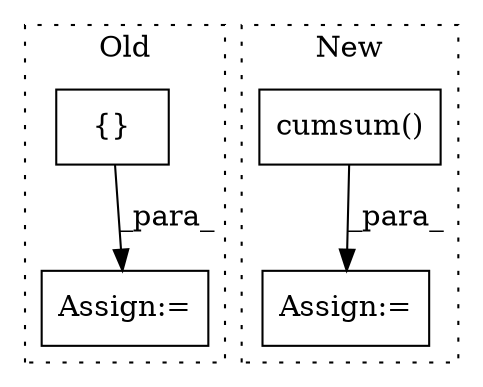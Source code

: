 digraph G {
subgraph cluster0 {
1 [label="{}" a="59" s="15486,15558" l="1,0" shape="box"];
4 [label="Assign:=" a="68" s="15483" l="3" shape="box"];
label = "Old";
style="dotted";
}
subgraph cluster1 {
2 [label="cumsum()" a="75" s="15613,15640" l="10,1" shape="box"];
3 [label="Assign:=" a="68" s="15566" l="3" shape="box"];
label = "New";
style="dotted";
}
1 -> 4 [label="_para_"];
2 -> 3 [label="_para_"];
}